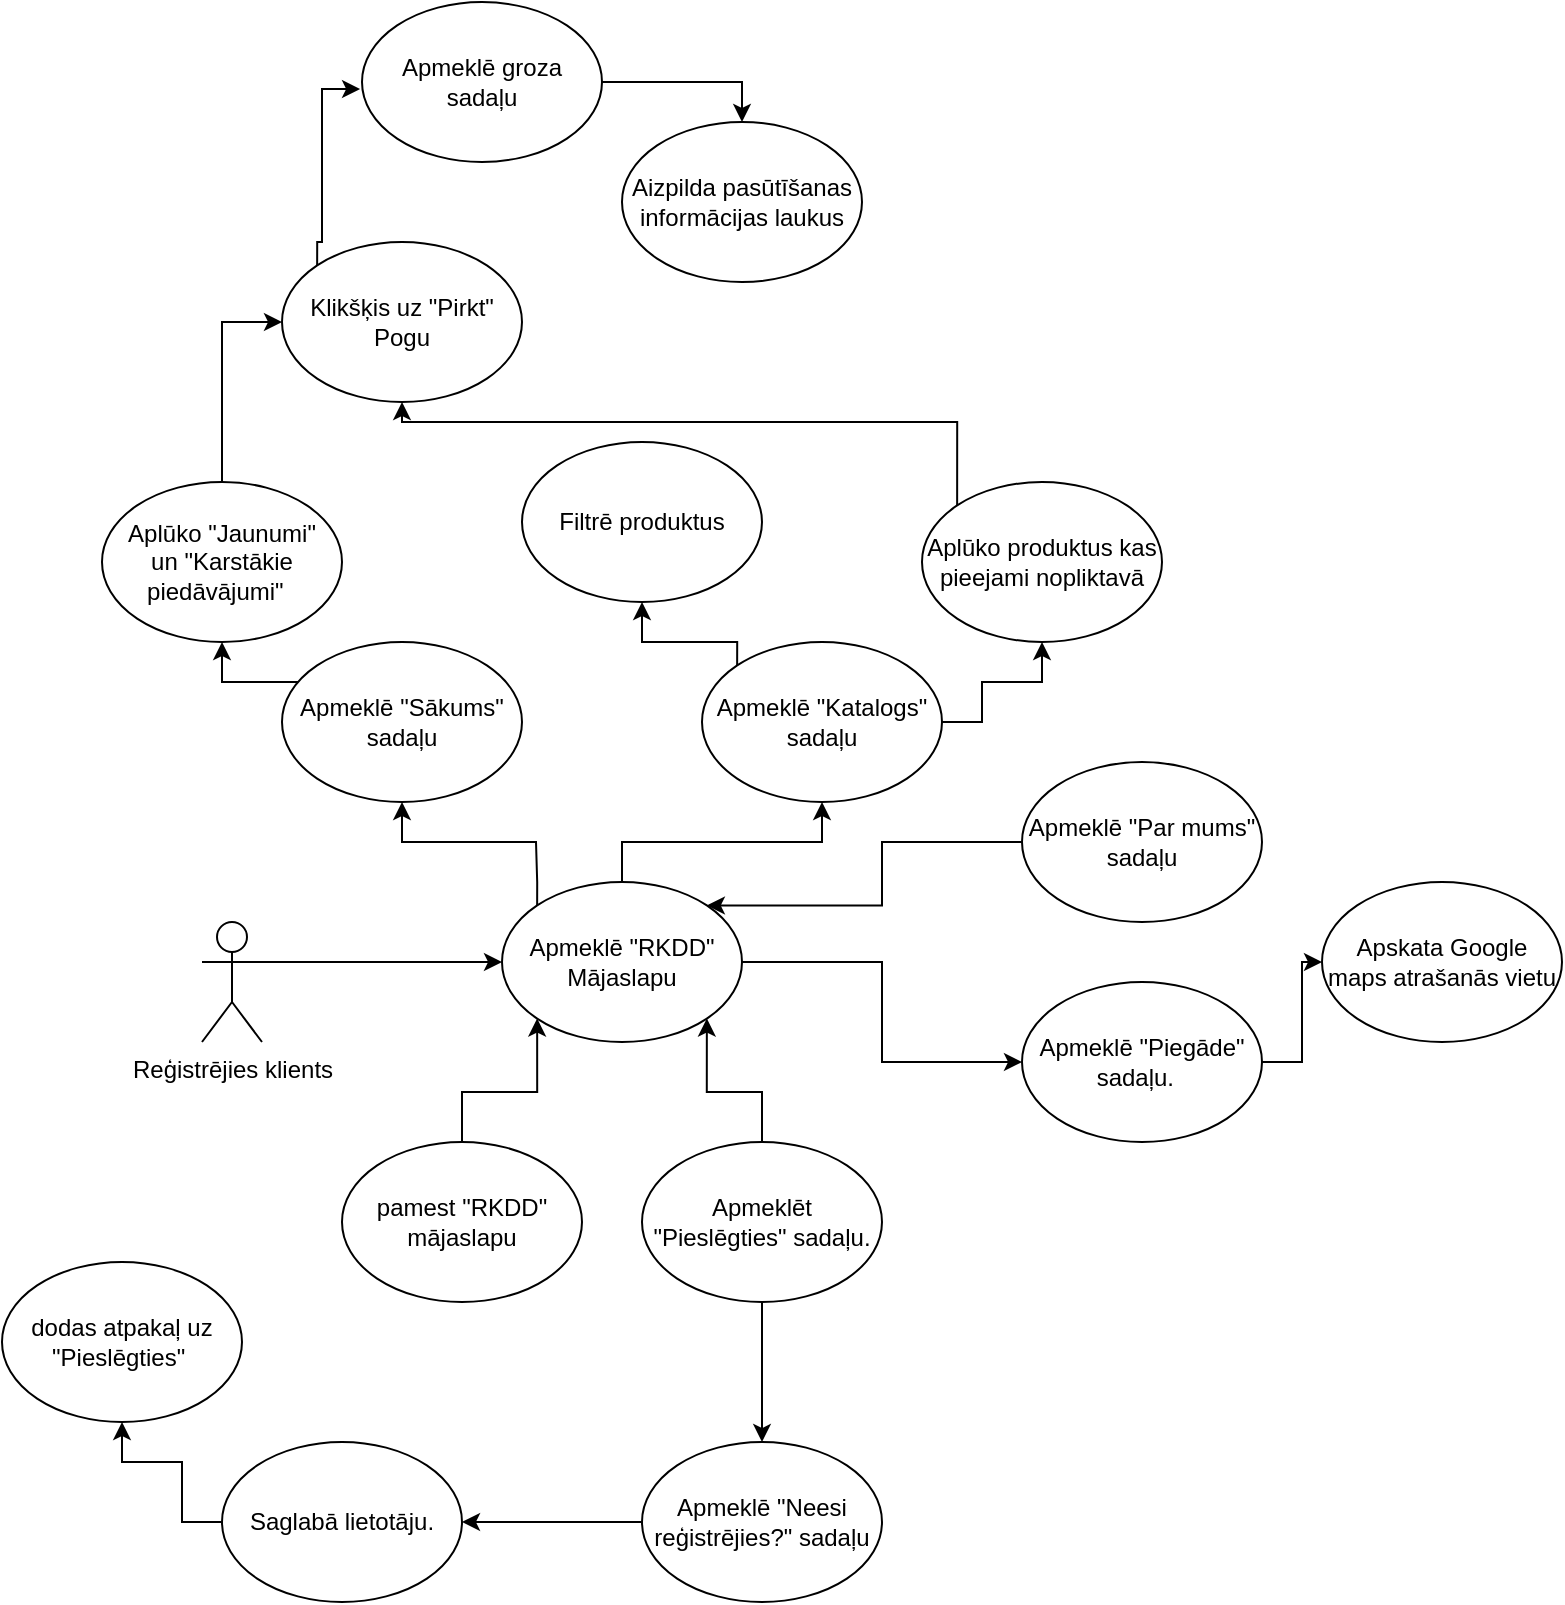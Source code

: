 <mxfile version="21.2.9" type="github">
  <diagram name="Page-1" id="yZG4qE_MaHxPG4rKOIXt">
    <mxGraphModel dx="1720" dy="1866" grid="1" gridSize="10" guides="1" tooltips="1" connect="1" arrows="1" fold="1" page="1" pageScale="1" pageWidth="827" pageHeight="1169" math="0" shadow="0">
      <root>
        <mxCell id="0" />
        <mxCell id="1" parent="0" />
        <mxCell id="Znk5iVw_e4B_tP7V_jOF-3" style="edgeStyle=orthogonalEdgeStyle;rounded=0;orthogonalLoop=1;jettySize=auto;html=1;exitX=1;exitY=0.333;exitDx=0;exitDy=0;exitPerimeter=0;entryX=0;entryY=0.5;entryDx=0;entryDy=0;" edge="1" parent="1" source="Znk5iVw_e4B_tP7V_jOF-1" target="Znk5iVw_e4B_tP7V_jOF-2">
          <mxGeometry relative="1" as="geometry" />
        </mxCell>
        <mxCell id="Znk5iVw_e4B_tP7V_jOF-1" value="Reģistrējies klients" style="shape=umlActor;verticalLabelPosition=bottom;verticalAlign=top;html=1;outlineConnect=0;" vertex="1" parent="1">
          <mxGeometry x="110" y="140" width="30" height="60" as="geometry" />
        </mxCell>
        <mxCell id="Znk5iVw_e4B_tP7V_jOF-5" style="edgeStyle=orthogonalEdgeStyle;rounded=0;orthogonalLoop=1;jettySize=auto;html=1;exitX=0;exitY=0;exitDx=0;exitDy=0;entryX=0.5;entryY=1;entryDx=0;entryDy=0;" edge="1" parent="1" source="Znk5iVw_e4B_tP7V_jOF-2" target="Znk5iVw_e4B_tP7V_jOF-4">
          <mxGeometry relative="1" as="geometry">
            <Array as="points">
              <mxPoint x="277" y="120" />
              <mxPoint x="277" y="120" />
              <mxPoint x="277" y="100" />
              <mxPoint x="210" y="100" />
            </Array>
          </mxGeometry>
        </mxCell>
        <mxCell id="Znk5iVw_e4B_tP7V_jOF-7" style="edgeStyle=orthogonalEdgeStyle;rounded=0;orthogonalLoop=1;jettySize=auto;html=1;exitX=0.5;exitY=0;exitDx=0;exitDy=0;entryX=0.5;entryY=1;entryDx=0;entryDy=0;" edge="1" parent="1" source="Znk5iVw_e4B_tP7V_jOF-2" target="Znk5iVw_e4B_tP7V_jOF-6">
          <mxGeometry relative="1" as="geometry">
            <Array as="points">
              <mxPoint x="320" y="100" />
              <mxPoint x="420" y="100" />
            </Array>
          </mxGeometry>
        </mxCell>
        <mxCell id="Znk5iVw_e4B_tP7V_jOF-32" style="edgeStyle=orthogonalEdgeStyle;rounded=0;orthogonalLoop=1;jettySize=auto;html=1;exitX=1;exitY=0.5;exitDx=0;exitDy=0;entryX=0;entryY=0.5;entryDx=0;entryDy=0;" edge="1" parent="1" source="Znk5iVw_e4B_tP7V_jOF-2" target="Znk5iVw_e4B_tP7V_jOF-31">
          <mxGeometry relative="1" as="geometry" />
        </mxCell>
        <mxCell id="Znk5iVw_e4B_tP7V_jOF-2" value="Apmeklē &quot;RKDD&quot; Mājaslapu" style="ellipse;whiteSpace=wrap;html=1;" vertex="1" parent="1">
          <mxGeometry x="260" y="120" width="120" height="80" as="geometry" />
        </mxCell>
        <mxCell id="Znk5iVw_e4B_tP7V_jOF-13" style="edgeStyle=orthogonalEdgeStyle;rounded=0;orthogonalLoop=1;jettySize=auto;html=1;exitX=0;exitY=0;exitDx=0;exitDy=0;entryX=0.5;entryY=1;entryDx=0;entryDy=0;" edge="1" parent="1" source="Znk5iVw_e4B_tP7V_jOF-4" target="Znk5iVw_e4B_tP7V_jOF-12">
          <mxGeometry relative="1" as="geometry">
            <Array as="points">
              <mxPoint x="168" y="20" />
              <mxPoint x="120" y="20" />
            </Array>
          </mxGeometry>
        </mxCell>
        <mxCell id="Znk5iVw_e4B_tP7V_jOF-4" value="Apmeklē &quot;Sākums&quot; sadaļu" style="ellipse;whiteSpace=wrap;html=1;" vertex="1" parent="1">
          <mxGeometry x="150" width="120" height="80" as="geometry" />
        </mxCell>
        <mxCell id="Znk5iVw_e4B_tP7V_jOF-11" style="edgeStyle=orthogonalEdgeStyle;rounded=0;orthogonalLoop=1;jettySize=auto;html=1;exitX=0;exitY=0;exitDx=0;exitDy=0;entryX=0.5;entryY=1;entryDx=0;entryDy=0;" edge="1" parent="1" source="Znk5iVw_e4B_tP7V_jOF-6" target="Znk5iVw_e4B_tP7V_jOF-10">
          <mxGeometry relative="1" as="geometry">
            <Array as="points">
              <mxPoint x="378" />
              <mxPoint x="330" />
            </Array>
          </mxGeometry>
        </mxCell>
        <mxCell id="Znk5iVw_e4B_tP7V_jOF-16" style="edgeStyle=orthogonalEdgeStyle;rounded=0;orthogonalLoop=1;jettySize=auto;html=1;entryX=0.5;entryY=1;entryDx=0;entryDy=0;" edge="1" parent="1" source="Znk5iVw_e4B_tP7V_jOF-6" target="Znk5iVw_e4B_tP7V_jOF-15">
          <mxGeometry relative="1" as="geometry">
            <Array as="points">
              <mxPoint x="500" y="40" />
              <mxPoint x="500" y="20" />
              <mxPoint x="530" y="20" />
            </Array>
          </mxGeometry>
        </mxCell>
        <mxCell id="Znk5iVw_e4B_tP7V_jOF-6" value="Apmeklē &quot;Katalogs&quot; sadaļu" style="ellipse;whiteSpace=wrap;html=1;" vertex="1" parent="1">
          <mxGeometry x="360" width="120" height="80" as="geometry" />
        </mxCell>
        <mxCell id="Znk5iVw_e4B_tP7V_jOF-10" value="Filtrē produktus" style="ellipse;whiteSpace=wrap;html=1;" vertex="1" parent="1">
          <mxGeometry x="270" y="-100" width="120" height="80" as="geometry" />
        </mxCell>
        <mxCell id="Znk5iVw_e4B_tP7V_jOF-36" style="edgeStyle=orthogonalEdgeStyle;rounded=0;orthogonalLoop=1;jettySize=auto;html=1;entryX=0;entryY=0.5;entryDx=0;entryDy=0;" edge="1" parent="1" source="Znk5iVw_e4B_tP7V_jOF-12" target="Znk5iVw_e4B_tP7V_jOF-35">
          <mxGeometry relative="1" as="geometry" />
        </mxCell>
        <mxCell id="Znk5iVw_e4B_tP7V_jOF-12" value="Aplūko &quot;Jaunumi&quot;&lt;br&gt;un &quot;Karstākie piedāvājumi&quot;&amp;nbsp;&amp;nbsp;" style="ellipse;whiteSpace=wrap;html=1;" vertex="1" parent="1">
          <mxGeometry x="60" y="-80" width="120" height="80" as="geometry" />
        </mxCell>
        <mxCell id="Znk5iVw_e4B_tP7V_jOF-41" style="edgeStyle=orthogonalEdgeStyle;rounded=0;orthogonalLoop=1;jettySize=auto;html=1;exitX=0;exitY=0;exitDx=0;exitDy=0;" edge="1" parent="1" source="Znk5iVw_e4B_tP7V_jOF-15" target="Znk5iVw_e4B_tP7V_jOF-35">
          <mxGeometry relative="1" as="geometry">
            <Array as="points">
              <mxPoint x="488" y="-110" />
              <mxPoint x="210" y="-110" />
            </Array>
          </mxGeometry>
        </mxCell>
        <mxCell id="Znk5iVw_e4B_tP7V_jOF-15" value="Aplūko produktus kas pieejami nopliktavā" style="ellipse;whiteSpace=wrap;html=1;" vertex="1" parent="1">
          <mxGeometry x="470" y="-80" width="120" height="80" as="geometry" />
        </mxCell>
        <mxCell id="Znk5iVw_e4B_tP7V_jOF-18" style="edgeStyle=orthogonalEdgeStyle;rounded=0;orthogonalLoop=1;jettySize=auto;html=1;exitX=0.5;exitY=0;exitDx=0;exitDy=0;entryX=1;entryY=1;entryDx=0;entryDy=0;" edge="1" parent="1" source="Znk5iVw_e4B_tP7V_jOF-17" target="Znk5iVw_e4B_tP7V_jOF-2">
          <mxGeometry relative="1" as="geometry" />
        </mxCell>
        <mxCell id="Znk5iVw_e4B_tP7V_jOF-22" style="edgeStyle=orthogonalEdgeStyle;rounded=0;orthogonalLoop=1;jettySize=auto;html=1;entryX=0.5;entryY=0;entryDx=0;entryDy=0;" edge="1" parent="1" source="Znk5iVw_e4B_tP7V_jOF-17" target="Znk5iVw_e4B_tP7V_jOF-21">
          <mxGeometry relative="1" as="geometry" />
        </mxCell>
        <mxCell id="Znk5iVw_e4B_tP7V_jOF-17" value="Apmeklēt &quot;Pieslēgties&quot; sadaļu." style="ellipse;whiteSpace=wrap;html=1;" vertex="1" parent="1">
          <mxGeometry x="330" y="250" width="120" height="80" as="geometry" />
        </mxCell>
        <mxCell id="Znk5iVw_e4B_tP7V_jOF-20" style="edgeStyle=orthogonalEdgeStyle;rounded=0;orthogonalLoop=1;jettySize=auto;html=1;entryX=0;entryY=1;entryDx=0;entryDy=0;" edge="1" parent="1" source="Znk5iVw_e4B_tP7V_jOF-19" target="Znk5iVw_e4B_tP7V_jOF-2">
          <mxGeometry relative="1" as="geometry" />
        </mxCell>
        <mxCell id="Znk5iVw_e4B_tP7V_jOF-19" value="pamest &quot;RKDD&quot; mājaslapu" style="ellipse;whiteSpace=wrap;html=1;" vertex="1" parent="1">
          <mxGeometry x="180" y="250" width="120" height="80" as="geometry" />
        </mxCell>
        <mxCell id="Znk5iVw_e4B_tP7V_jOF-24" style="edgeStyle=orthogonalEdgeStyle;rounded=0;orthogonalLoop=1;jettySize=auto;html=1;exitX=0;exitY=0.5;exitDx=0;exitDy=0;entryX=1;entryY=0.5;entryDx=0;entryDy=0;" edge="1" parent="1" source="Znk5iVw_e4B_tP7V_jOF-21" target="Znk5iVw_e4B_tP7V_jOF-23">
          <mxGeometry relative="1" as="geometry" />
        </mxCell>
        <mxCell id="Znk5iVw_e4B_tP7V_jOF-21" value="Apmeklē &quot;Neesi reģistrējies?&quot; sadaļu" style="ellipse;whiteSpace=wrap;html=1;" vertex="1" parent="1">
          <mxGeometry x="330" y="400" width="120" height="80" as="geometry" />
        </mxCell>
        <mxCell id="Znk5iVw_e4B_tP7V_jOF-26" style="edgeStyle=orthogonalEdgeStyle;rounded=0;orthogonalLoop=1;jettySize=auto;html=1;entryX=0.5;entryY=1;entryDx=0;entryDy=0;" edge="1" parent="1" source="Znk5iVw_e4B_tP7V_jOF-23" target="Znk5iVw_e4B_tP7V_jOF-25">
          <mxGeometry relative="1" as="geometry">
            <mxPoint x="70" y="400" as="targetPoint" />
            <Array as="points">
              <mxPoint x="100" y="440" />
              <mxPoint x="100" y="410" />
              <mxPoint x="70" y="410" />
            </Array>
          </mxGeometry>
        </mxCell>
        <mxCell id="Znk5iVw_e4B_tP7V_jOF-23" value="Saglabā lietotāju." style="ellipse;whiteSpace=wrap;html=1;" vertex="1" parent="1">
          <mxGeometry x="120" y="400" width="120" height="80" as="geometry" />
        </mxCell>
        <mxCell id="Znk5iVw_e4B_tP7V_jOF-25" value="dodas atpakaļ uz &quot;Pieslēgties&quot;&amp;nbsp;" style="ellipse;whiteSpace=wrap;html=1;" vertex="1" parent="1">
          <mxGeometry x="10" y="310" width="120" height="80" as="geometry" />
        </mxCell>
        <mxCell id="Znk5iVw_e4B_tP7V_jOF-30" style="edgeStyle=orthogonalEdgeStyle;rounded=0;orthogonalLoop=1;jettySize=auto;html=1;exitX=0;exitY=0.5;exitDx=0;exitDy=0;entryX=1;entryY=0;entryDx=0;entryDy=0;" edge="1" parent="1" source="Znk5iVw_e4B_tP7V_jOF-27" target="Znk5iVw_e4B_tP7V_jOF-2">
          <mxGeometry relative="1" as="geometry" />
        </mxCell>
        <mxCell id="Znk5iVw_e4B_tP7V_jOF-27" value="Apmeklē &quot;Par mums&quot; sadaļu" style="ellipse;whiteSpace=wrap;html=1;" vertex="1" parent="1">
          <mxGeometry x="520" y="60" width="120" height="80" as="geometry" />
        </mxCell>
        <mxCell id="Znk5iVw_e4B_tP7V_jOF-34" style="edgeStyle=orthogonalEdgeStyle;rounded=0;orthogonalLoop=1;jettySize=auto;html=1;exitX=1;exitY=0.5;exitDx=0;exitDy=0;entryX=0;entryY=0.5;entryDx=0;entryDy=0;" edge="1" parent="1" source="Znk5iVw_e4B_tP7V_jOF-31" target="Znk5iVw_e4B_tP7V_jOF-33">
          <mxGeometry relative="1" as="geometry" />
        </mxCell>
        <mxCell id="Znk5iVw_e4B_tP7V_jOF-31" value="Apmeklē &quot;Piegāde&quot; sadaļu.&amp;nbsp;&amp;nbsp;" style="ellipse;whiteSpace=wrap;html=1;" vertex="1" parent="1">
          <mxGeometry x="520" y="170" width="120" height="80" as="geometry" />
        </mxCell>
        <mxCell id="Znk5iVw_e4B_tP7V_jOF-33" value="Apskata Google maps atrašanās vietu" style="ellipse;whiteSpace=wrap;html=1;" vertex="1" parent="1">
          <mxGeometry x="670" y="120" width="120" height="80" as="geometry" />
        </mxCell>
        <mxCell id="Znk5iVw_e4B_tP7V_jOF-38" style="edgeStyle=orthogonalEdgeStyle;rounded=0;orthogonalLoop=1;jettySize=auto;html=1;exitX=0;exitY=0;exitDx=0;exitDy=0;entryX=-0.008;entryY=0.544;entryDx=0;entryDy=0;entryPerimeter=0;" edge="1" parent="1" source="Znk5iVw_e4B_tP7V_jOF-35" target="Znk5iVw_e4B_tP7V_jOF-37">
          <mxGeometry relative="1" as="geometry">
            <Array as="points">
              <mxPoint x="168" y="-200" />
              <mxPoint x="170" y="-200" />
              <mxPoint x="170" y="-276" />
            </Array>
          </mxGeometry>
        </mxCell>
        <mxCell id="Znk5iVw_e4B_tP7V_jOF-35" value="Klikšķis uz &quot;Pirkt&quot;&lt;br&gt;Pogu" style="ellipse;whiteSpace=wrap;html=1;" vertex="1" parent="1">
          <mxGeometry x="150" y="-200" width="120" height="80" as="geometry" />
        </mxCell>
        <mxCell id="Znk5iVw_e4B_tP7V_jOF-40" style="edgeStyle=orthogonalEdgeStyle;rounded=0;orthogonalLoop=1;jettySize=auto;html=1;exitX=1;exitY=0.5;exitDx=0;exitDy=0;entryX=0.5;entryY=0;entryDx=0;entryDy=0;" edge="1" parent="1" source="Znk5iVw_e4B_tP7V_jOF-37" target="Znk5iVw_e4B_tP7V_jOF-39">
          <mxGeometry relative="1" as="geometry" />
        </mxCell>
        <mxCell id="Znk5iVw_e4B_tP7V_jOF-37" value="Apmeklē groza sadaļu" style="ellipse;whiteSpace=wrap;html=1;" vertex="1" parent="1">
          <mxGeometry x="190" y="-320" width="120" height="80" as="geometry" />
        </mxCell>
        <mxCell id="Znk5iVw_e4B_tP7V_jOF-39" value="Aizpilda pasūtīšanas informācijas laukus" style="ellipse;whiteSpace=wrap;html=1;" vertex="1" parent="1">
          <mxGeometry x="320" y="-260" width="120" height="80" as="geometry" />
        </mxCell>
      </root>
    </mxGraphModel>
  </diagram>
</mxfile>
